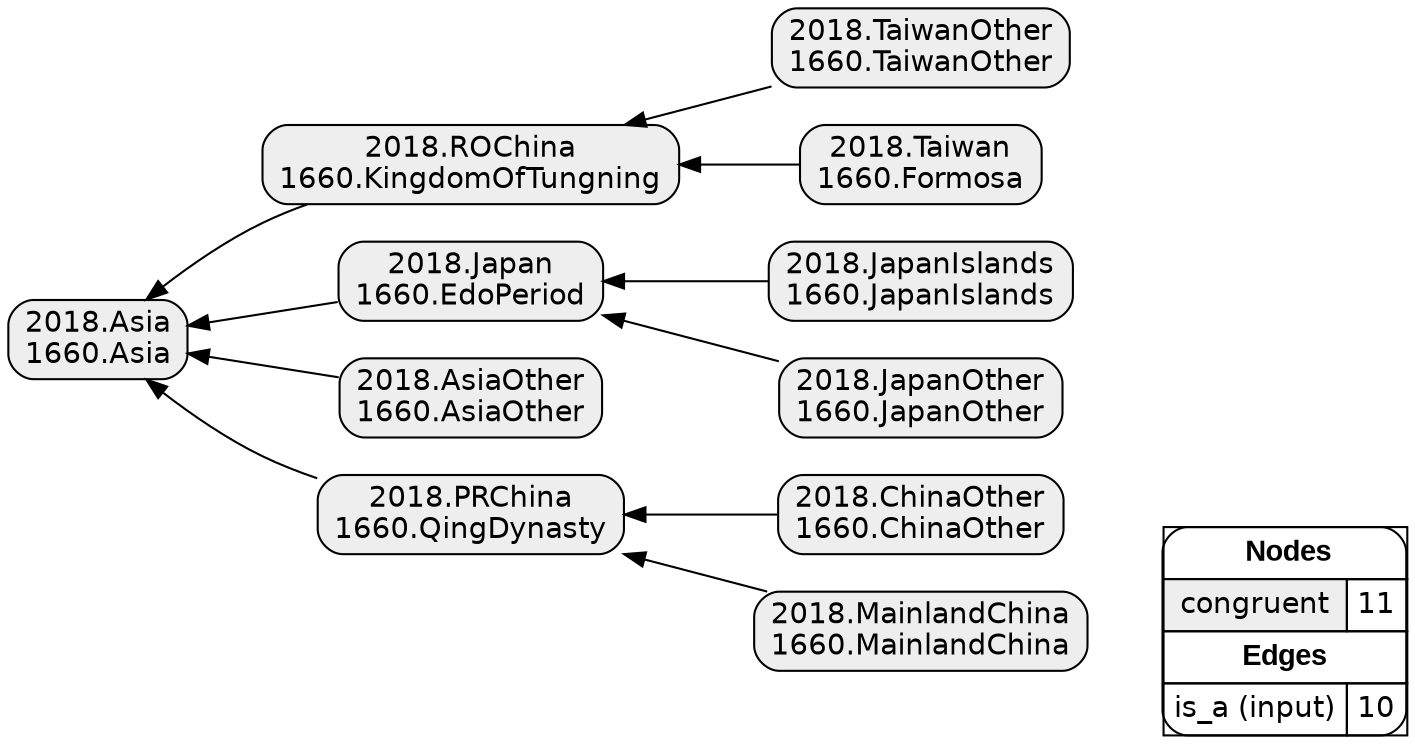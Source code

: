 digraph{
rankdir=RL
node[shape=box style="filled,rounded" fillcolor="#EEEEEE" fontname="helvetica"] 
"2018.Asia\n1660.Asia"
"2018.ROChina\n1660.KingdomOfTungning"
"2018.TaiwanOther\n1660.TaiwanOther"
"2018.JapanIslands\n1660.JapanIslands"
"2018.Japan\n1660.EdoPeriod"
"2018.AsiaOther\n1660.AsiaOther"
"2018.PRChina\n1660.QingDynasty"
"2018.ChinaOther\n1660.ChinaOther"
"2018.Taiwan\n1660.Formosa"
"2018.MainlandChina\n1660.MainlandChina"
"2018.JapanOther\n1660.JapanOther"
edge[arrowhead=normal style=solid color="#000000" constraint=true penwidth=1]
"2018.PRChina\n1660.QingDynasty" -> "2018.Asia\n1660.Asia"
"2018.ROChina\n1660.KingdomOfTungning" -> "2018.Asia\n1660.Asia"
"2018.AsiaOther\n1660.AsiaOther" -> "2018.Asia\n1660.Asia"
"2018.MainlandChina\n1660.MainlandChina" -> "2018.PRChina\n1660.QingDynasty"
"2018.JapanIslands\n1660.JapanIslands" -> "2018.Japan\n1660.EdoPeriod"
"2018.JapanOther\n1660.JapanOther" -> "2018.Japan\n1660.EdoPeriod"
"2018.Taiwan\n1660.Formosa" -> "2018.ROChina\n1660.KingdomOfTungning"
"2018.TaiwanOther\n1660.TaiwanOther" -> "2018.ROChina\n1660.KingdomOfTungning"
"2018.ChinaOther\n1660.ChinaOther" -> "2018.PRChina\n1660.QingDynasty"
"2018.Japan\n1660.EdoPeriod" -> "2018.Asia\n1660.Asia"
edge[arrowhead=normal style=dotted color="#000000" constraint=true penwidth=1]
node[shape=box] 
{rank=source Legend [fillcolor= white margin=0 label=< 
 <TABLE BORDER="0" CELLBORDER="1" CELLSPACING="0" CELLPADDING="4"> 
<TR> <TD COLSPAN="2"><font face="Arial Black"> Nodes</font></TD> </TR> 
<TR> 
 <TD bgcolor="#EEEEEE" fontname="helvetica">congruent</TD> 
 <TD>11</TD> 
 </TR> 
<TR> <TD COLSPAN="2"><font face = "Arial Black"> Edges </font></TD> </TR> 
<TR> 
 <TD><font color ="#000000">is_a (input)</font></TD><TD>10</TD>
</TR>
</TABLE> 
 >] } 
}